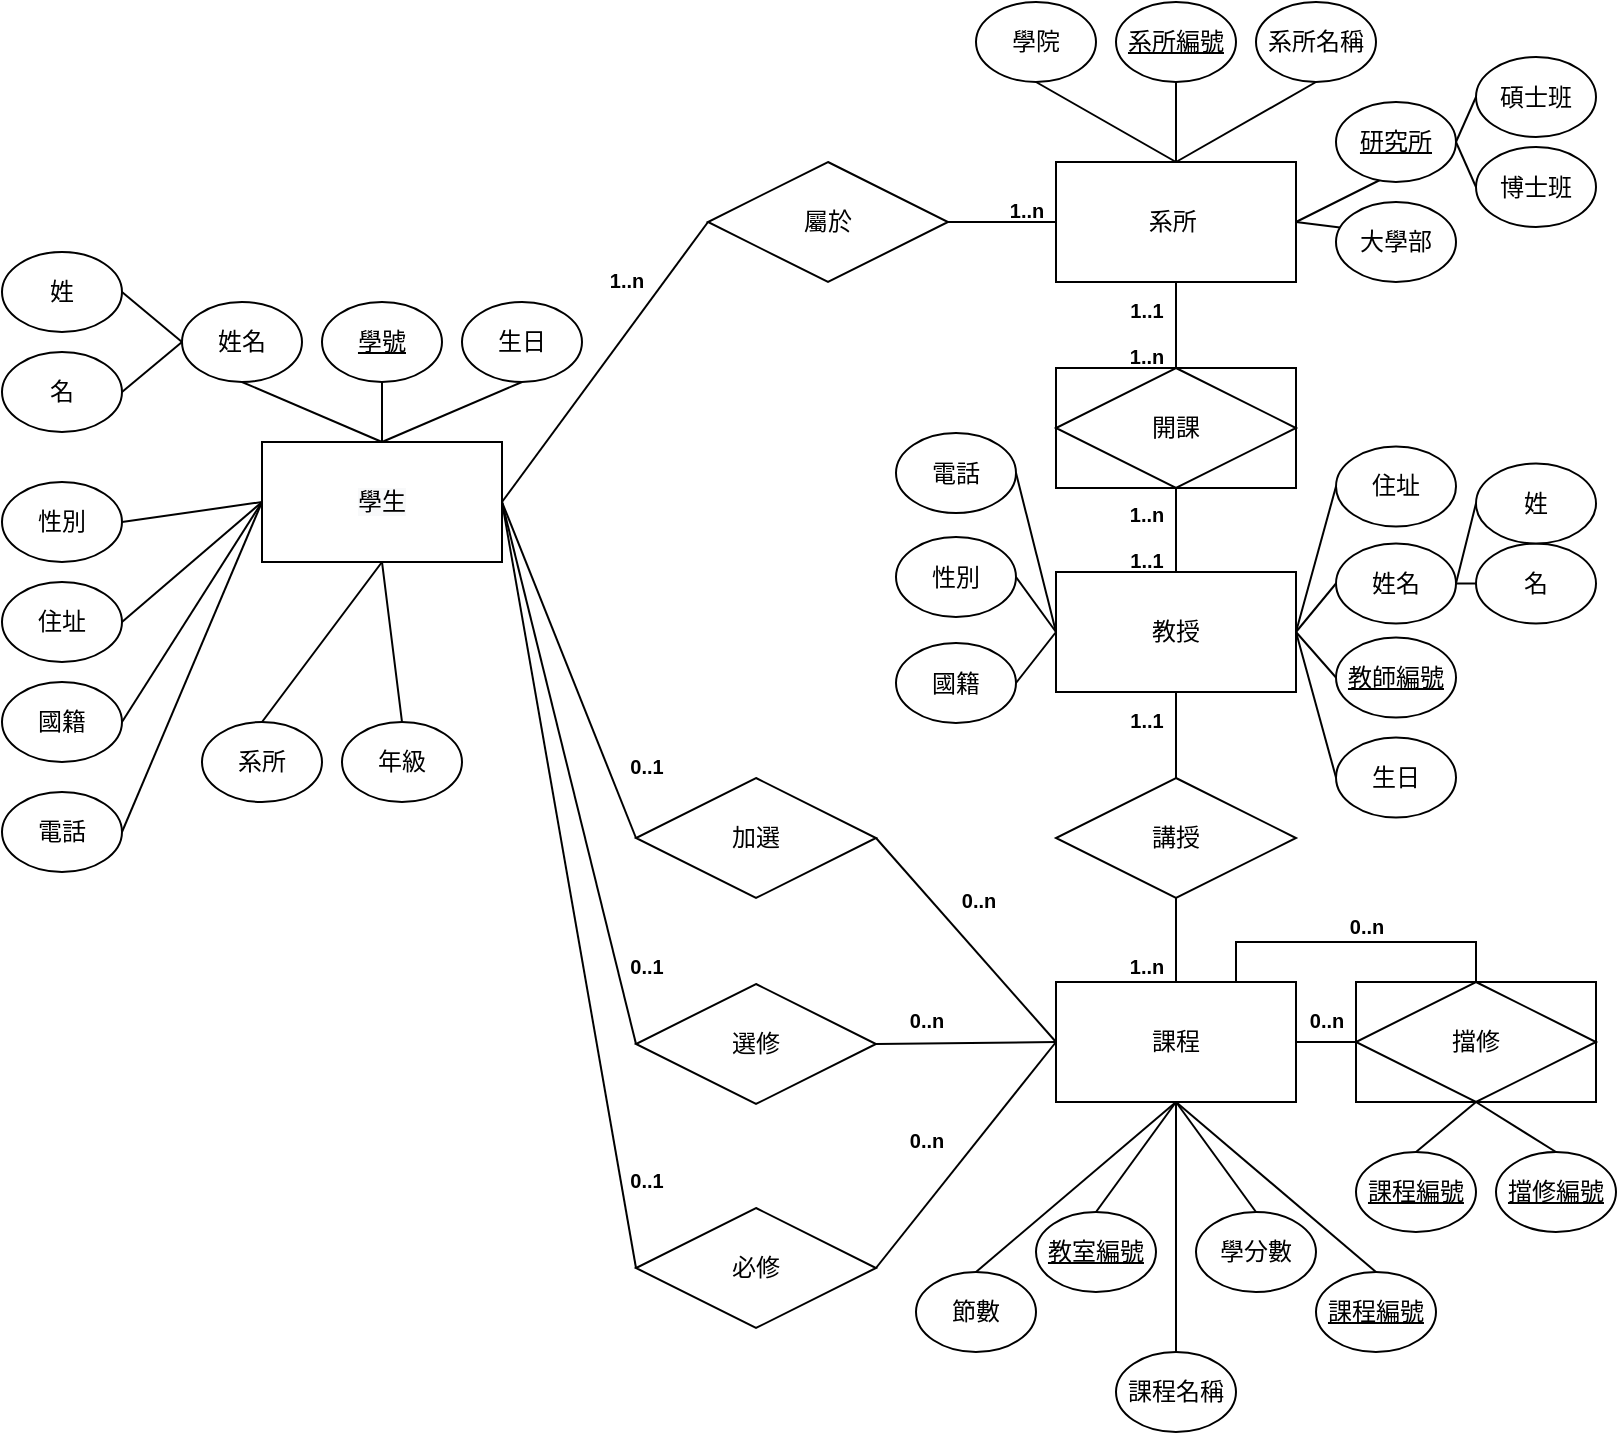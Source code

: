 <mxfile version="20.6.0" type="device"><diagram id="1lB6qpiJU6vIQLz1moN8" name="第 1 页"><mxGraphModel dx="1723" dy="1024" grid="1" gridSize="10" guides="1" tooltips="1" connect="1" arrows="1" fold="1" page="1" pageScale="1" pageWidth="827" pageHeight="1169" math="0" shadow="0"><root><mxCell id="0"/><mxCell id="1" parent="0"/><mxCell id="EDmomfzKc-3X_e7SAFSR-1" value="系所&amp;nbsp;" style="rounded=0;whiteSpace=wrap;html=1;" parent="1" vertex="1"><mxGeometry x="-300" y="95" width="120" height="60" as="geometry"/></mxCell><mxCell id="EDmomfzKc-3X_e7SAFSR-2" value="教授" style="rounded=0;whiteSpace=wrap;html=1;" parent="1" vertex="1"><mxGeometry x="-300" y="300" width="120" height="60" as="geometry"/></mxCell><mxCell id="EDmomfzKc-3X_e7SAFSR-8" value="" style="endArrow=none;html=1;rounded=0;entryX=0.5;entryY=1;entryDx=0;entryDy=0;exitX=0.5;exitY=0;exitDx=0;exitDy=0;" parent="1" source="IZMjz75Ad4a4PFKUXk5N-1" target="EDmomfzKc-3X_e7SAFSR-1" edge="1"><mxGeometry width="50" height="50" relative="1" as="geometry"><mxPoint x="-240" y="174.5" as="sourcePoint"/><mxPoint x="-290" y="415" as="targetPoint"/></mxGeometry></mxCell><mxCell id="EDmomfzKc-3X_e7SAFSR-9" value="" style="endArrow=none;html=1;rounded=0;entryX=0.5;entryY=1;entryDx=0;entryDy=0;exitX=0.5;exitY=0;exitDx=0;exitDy=0;" parent="1" source="IZMjz75Ad4a4PFKUXk5N-20" target="EDmomfzKc-3X_e7SAFSR-2" edge="1"><mxGeometry width="50" height="50" relative="1" as="geometry"><mxPoint x="-250" y="400" as="sourcePoint"/><mxPoint x="-290" y="415" as="targetPoint"/></mxGeometry></mxCell><mxCell id="EDmomfzKc-3X_e7SAFSR-28" value="選修" style="rhombus;whiteSpace=wrap;html=1;" parent="1" vertex="1"><mxGeometry x="-510" y="506" width="120" height="60" as="geometry"/></mxCell><mxCell id="EDmomfzKc-3X_e7SAFSR-32" value="學院" style="ellipse;whiteSpace=wrap;html=1;" parent="1" vertex="1"><mxGeometry x="-340" y="15" width="60" height="40" as="geometry"/></mxCell><mxCell id="EDmomfzKc-3X_e7SAFSR-40" value="姓名" style="ellipse;whiteSpace=wrap;html=1;" parent="1" vertex="1"><mxGeometry x="-160" y="285.75" width="60" height="40" as="geometry"/></mxCell><mxCell id="EDmomfzKc-3X_e7SAFSR-41" value="名" style="ellipse;whiteSpace=wrap;html=1;" parent="1" vertex="1"><mxGeometry x="-90" y="285.75" width="60" height="40" as="geometry"/></mxCell><mxCell id="EDmomfzKc-3X_e7SAFSR-42" value="姓" style="ellipse;whiteSpace=wrap;html=1;" parent="1" vertex="1"><mxGeometry x="-90" y="245.75" width="60" height="40" as="geometry"/></mxCell><mxCell id="EDmomfzKc-3X_e7SAFSR-43" value="" style="endArrow=none;html=1;rounded=0;entryX=0;entryY=0.5;entryDx=0;entryDy=0;exitX=1;exitY=0.5;exitDx=0;exitDy=0;" parent="1" source="EDmomfzKc-3X_e7SAFSR-40" target="EDmomfzKc-3X_e7SAFSR-42" edge="1"><mxGeometry width="50" height="50" relative="1" as="geometry"><mxPoint x="-170" y="357.25" as="sourcePoint"/><mxPoint x="280" y="572.25" as="targetPoint"/></mxGeometry></mxCell><mxCell id="EDmomfzKc-3X_e7SAFSR-44" value="" style="endArrow=none;html=1;rounded=0;entryX=0;entryY=0.5;entryDx=0;entryDy=0;exitX=1;exitY=0.5;exitDx=0;exitDy=0;" parent="1" source="EDmomfzKc-3X_e7SAFSR-40" target="EDmomfzKc-3X_e7SAFSR-41" edge="1"><mxGeometry width="50" height="50" relative="1" as="geometry"><mxPoint x="90" y="292.25" as="sourcePoint"/><mxPoint x="280" y="572.25" as="targetPoint"/></mxGeometry></mxCell><mxCell id="EDmomfzKc-3X_e7SAFSR-49" value="" style="endArrow=none;html=1;rounded=0;entryX=1;entryY=0.5;entryDx=0;entryDy=0;" parent="1" target="EDmomfzKc-3X_e7SAFSR-34" edge="1"><mxGeometry width="50" height="50" relative="1" as="geometry"><mxPoint x="-180" y="125" as="sourcePoint"/><mxPoint x="-400" y="120" as="targetPoint"/></mxGeometry></mxCell><mxCell id="EDmomfzKc-3X_e7SAFSR-50" value="" style="endArrow=none;html=1;rounded=0;entryX=1;entryY=0.5;entryDx=0;entryDy=0;" parent="1" target="EDmomfzKc-3X_e7SAFSR-33" edge="1"><mxGeometry width="50" height="50" relative="1" as="geometry"><mxPoint x="-180" y="125" as="sourcePoint"/><mxPoint x="-390" y="130" as="targetPoint"/></mxGeometry></mxCell><mxCell id="EDmomfzKc-3X_e7SAFSR-52" value="" style="endArrow=none;html=1;rounded=0;entryX=0.5;entryY=1;entryDx=0;entryDy=0;exitX=0.5;exitY=0;exitDx=0;exitDy=0;" parent="1" source="EDmomfzKc-3X_e7SAFSR-1" target="EDmomfzKc-3X_e7SAFSR-32" edge="1"><mxGeometry width="50" height="50" relative="1" as="geometry"><mxPoint x="-423" y="140" as="sourcePoint"/><mxPoint x="-380" y="140" as="targetPoint"/></mxGeometry></mxCell><mxCell id="EDmomfzKc-3X_e7SAFSR-59" value="&lt;u&gt;教師編號&lt;/u&gt;" style="ellipse;whiteSpace=wrap;html=1;" parent="1" vertex="1"><mxGeometry x="-160" y="332.75" width="60" height="40" as="geometry"/></mxCell><mxCell id="EDmomfzKc-3X_e7SAFSR-60" value="生日" style="ellipse;whiteSpace=wrap;html=1;" parent="1" vertex="1"><mxGeometry x="-160" y="382.75" width="60" height="40" as="geometry"/></mxCell><mxCell id="EDmomfzKc-3X_e7SAFSR-62" value="性別" style="ellipse;whiteSpace=wrap;html=1;" parent="1" vertex="1"><mxGeometry x="-380" y="282.5" width="60" height="40" as="geometry"/></mxCell><mxCell id="EDmomfzKc-3X_e7SAFSR-63" value="住址" style="ellipse;whiteSpace=wrap;html=1;" parent="1" vertex="1"><mxGeometry x="-160" y="237.25" width="60" height="40" as="geometry"/></mxCell><mxCell id="EDmomfzKc-3X_e7SAFSR-64" value="國籍" style="ellipse;whiteSpace=wrap;html=1;" parent="1" vertex="1"><mxGeometry x="-380" y="335.5" width="60" height="40" as="geometry"/></mxCell><mxCell id="EDmomfzKc-3X_e7SAFSR-66" value="" style="endArrow=none;html=1;rounded=0;entryX=0;entryY=0.5;entryDx=0;entryDy=0;exitX=1;exitY=0.5;exitDx=0;exitDy=0;" parent="1" source="EDmomfzKc-3X_e7SAFSR-2" target="EDmomfzKc-3X_e7SAFSR-63" edge="1"><mxGeometry width="50" height="50" relative="1" as="geometry"><mxPoint x="-290" y="440.5" as="sourcePoint"/><mxPoint x="-240" y="390.5" as="targetPoint"/></mxGeometry></mxCell><mxCell id="EDmomfzKc-3X_e7SAFSR-67" value="" style="endArrow=none;html=1;rounded=0;entryX=0;entryY=0.5;entryDx=0;entryDy=0;exitX=1;exitY=0.5;exitDx=0;exitDy=0;" parent="1" source="EDmomfzKc-3X_e7SAFSR-2" target="EDmomfzKc-3X_e7SAFSR-40" edge="1"><mxGeometry width="50" height="50" relative="1" as="geometry"><mxPoint x="-170" y="325.5" as="sourcePoint"/><mxPoint x="-150" y="240.5" as="targetPoint"/></mxGeometry></mxCell><mxCell id="EDmomfzKc-3X_e7SAFSR-68" value="" style="endArrow=none;html=1;rounded=0;entryX=0;entryY=0.5;entryDx=0;entryDy=0;exitX=1;exitY=0.5;exitDx=0;exitDy=0;" parent="1" source="EDmomfzKc-3X_e7SAFSR-2" target="EDmomfzKc-3X_e7SAFSR-59" edge="1"><mxGeometry width="50" height="50" relative="1" as="geometry"><mxPoint x="-180" y="310.5" as="sourcePoint"/><mxPoint x="-140" y="250.5" as="targetPoint"/></mxGeometry></mxCell><mxCell id="EDmomfzKc-3X_e7SAFSR-69" value="" style="endArrow=none;html=1;rounded=0;entryX=0;entryY=0.5;entryDx=0;entryDy=0;exitX=1;exitY=0.5;exitDx=0;exitDy=0;" parent="1" source="EDmomfzKc-3X_e7SAFSR-2" target="EDmomfzKc-3X_e7SAFSR-60" edge="1"><mxGeometry width="50" height="50" relative="1" as="geometry"><mxPoint x="-150" y="345.5" as="sourcePoint"/><mxPoint x="-130" y="260.5" as="targetPoint"/></mxGeometry></mxCell><mxCell id="EDmomfzKc-3X_e7SAFSR-70" value="" style="endArrow=none;html=1;rounded=0;entryX=1;entryY=0.5;entryDx=0;entryDy=0;exitX=0;exitY=0.5;exitDx=0;exitDy=0;" parent="1" source="EDmomfzKc-3X_e7SAFSR-2" target="EDmomfzKc-3X_e7SAFSR-62" edge="1"><mxGeometry width="50" height="50" relative="1" as="geometry"><mxPoint x="-340" y="368" as="sourcePoint"/><mxPoint x="-320" y="283" as="targetPoint"/></mxGeometry></mxCell><mxCell id="EDmomfzKc-3X_e7SAFSR-71" value="" style="endArrow=none;html=1;rounded=0;entryX=1;entryY=0.5;entryDx=0;entryDy=0;exitX=0;exitY=0.5;exitDx=0;exitDy=0;" parent="1" source="EDmomfzKc-3X_e7SAFSR-2" target="EDmomfzKc-3X_e7SAFSR-64" edge="1"><mxGeometry width="50" height="50" relative="1" as="geometry"><mxPoint x="-130" y="365.5" as="sourcePoint"/><mxPoint x="-110" y="280.5" as="targetPoint"/></mxGeometry></mxCell><mxCell id="EDmomfzKc-3X_e7SAFSR-72" value="課程" style="rounded=0;whiteSpace=wrap;html=1;" parent="1" vertex="1"><mxGeometry x="-300" y="505" width="120" height="60" as="geometry"/></mxCell><mxCell id="EDmomfzKc-3X_e7SAFSR-74" value="" style="endArrow=none;html=1;rounded=0;entryX=1;entryY=0.5;entryDx=0;entryDy=0;exitX=0;exitY=0.5;exitDx=0;exitDy=0;" parent="1" source="EDmomfzKc-3X_e7SAFSR-28" target="EDmomfzKc-3X_e7SAFSR-3" edge="1"><mxGeometry width="50" height="50" relative="1" as="geometry"><mxPoint x="-380" y="530" as="sourcePoint"/><mxPoint x="-330" y="480" as="targetPoint"/></mxGeometry></mxCell><mxCell id="EDmomfzKc-3X_e7SAFSR-76" value="" style="endArrow=none;html=1;rounded=0;entryX=0;entryY=0.5;entryDx=0;entryDy=0;exitX=1;exitY=0.5;exitDx=0;exitDy=0;" parent="1" source="EDmomfzKc-3X_e7SAFSR-28" target="EDmomfzKc-3X_e7SAFSR-72" edge="1"><mxGeometry width="50" height="50" relative="1" as="geometry"><mxPoint x="-380" y="530" as="sourcePoint"/><mxPoint x="-330" y="480" as="targetPoint"/></mxGeometry></mxCell><mxCell id="EDmomfzKc-3X_e7SAFSR-86" value="&lt;u&gt;教室編號&lt;/u&gt;" style="ellipse;whiteSpace=wrap;html=1;" parent="1" vertex="1"><mxGeometry x="-310" y="620" width="60" height="40" as="geometry"/></mxCell><mxCell id="EDmomfzKc-3X_e7SAFSR-87" value="&lt;u&gt;課程編號&lt;/u&gt;" style="ellipse;whiteSpace=wrap;html=1;" parent="1" vertex="1"><mxGeometry x="-170" y="650" width="60" height="40" as="geometry"/></mxCell><mxCell id="EDmomfzKc-3X_e7SAFSR-88" value="&lt;u&gt;系所編號&lt;/u&gt;" style="ellipse;whiteSpace=wrap;html=1;" parent="1" vertex="1"><mxGeometry x="-270" y="15" width="60" height="40" as="geometry"/></mxCell><mxCell id="EDmomfzKc-3X_e7SAFSR-89" value="電話" style="ellipse;whiteSpace=wrap;html=1;" parent="1" vertex="1"><mxGeometry x="-380" y="230.5" width="60" height="40" as="geometry"/></mxCell><mxCell id="EDmomfzKc-3X_e7SAFSR-93" value="" style="endArrow=none;html=1;rounded=0;entryX=1;entryY=0.5;entryDx=0;entryDy=0;exitX=0;exitY=0.5;exitDx=0;exitDy=0;" parent="1" source="EDmomfzKc-3X_e7SAFSR-2" target="EDmomfzKc-3X_e7SAFSR-89" edge="1"><mxGeometry width="50" height="50" relative="1" as="geometry"><mxPoint x="-340" y="400.5" as="sourcePoint"/><mxPoint x="-460" y="510.5" as="targetPoint"/></mxGeometry></mxCell><mxCell id="EDmomfzKc-3X_e7SAFSR-95" value="" style="endArrow=none;html=1;rounded=0;entryX=0.5;entryY=1;entryDx=0;entryDy=0;exitX=0.5;exitY=0;exitDx=0;exitDy=0;" parent="1" source="EDmomfzKc-3X_e7SAFSR-86" target="EDmomfzKc-3X_e7SAFSR-72" edge="1"><mxGeometry width="50" height="50" relative="1" as="geometry"><mxPoint x="-290" y="520" as="sourcePoint"/><mxPoint x="-210" y="585" as="targetPoint"/></mxGeometry></mxCell><mxCell id="EDmomfzKc-3X_e7SAFSR-100" value="" style="endArrow=none;html=1;rounded=0;exitX=0.5;exitY=1;exitDx=0;exitDy=0;entryX=0.5;entryY=0;entryDx=0;entryDy=0;" parent="1" source="EDmomfzKc-3X_e7SAFSR-72" target="EDmomfzKc-3X_e7SAFSR-87" edge="1"><mxGeometry width="50" height="50" relative="1" as="geometry"><mxPoint x="-210" y="585" as="sourcePoint"/><mxPoint x="-240" y="350" as="targetPoint"/></mxGeometry></mxCell><mxCell id="EDmomfzKc-3X_e7SAFSR-101" value="" style="endArrow=none;html=1;rounded=0;entryX=0.5;entryY=1;entryDx=0;entryDy=0;exitX=0.5;exitY=0;exitDx=0;exitDy=0;" parent="1" source="EDmomfzKc-3X_e7SAFSR-1" target="EDmomfzKc-3X_e7SAFSR-88" edge="1"><mxGeometry width="50" height="50" relative="1" as="geometry"><mxPoint x="-290" y="410" as="sourcePoint"/><mxPoint x="-240" y="360" as="targetPoint"/></mxGeometry></mxCell><mxCell id="EDmomfzKc-3X_e7SAFSR-102" value="必修" style="rhombus;whiteSpace=wrap;html=1;" parent="1" vertex="1"><mxGeometry x="-510" y="618" width="120" height="60" as="geometry"/></mxCell><mxCell id="EDmomfzKc-3X_e7SAFSR-103" value="" style="endArrow=none;html=1;rounded=0;exitX=0;exitY=0.5;exitDx=0;exitDy=0;entryX=1;entryY=0.5;entryDx=0;entryDy=0;" parent="1" source="EDmomfzKc-3X_e7SAFSR-102" target="EDmomfzKc-3X_e7SAFSR-3" edge="1"><mxGeometry width="50" height="50" relative="1" as="geometry"><mxPoint x="-380" y="610" as="sourcePoint"/><mxPoint x="-540" y="540" as="targetPoint"/></mxGeometry></mxCell><mxCell id="EDmomfzKc-3X_e7SAFSR-104" value="" style="endArrow=none;html=1;rounded=0;entryX=0;entryY=0.5;entryDx=0;entryDy=0;exitX=1;exitY=0.5;exitDx=0;exitDy=0;" parent="1" source="EDmomfzKc-3X_e7SAFSR-102" target="EDmomfzKc-3X_e7SAFSR-72" edge="1"><mxGeometry width="50" height="50" relative="1" as="geometry"><mxPoint x="-380" y="610" as="sourcePoint"/><mxPoint x="-320" y="625.0" as="targetPoint"/></mxGeometry></mxCell><mxCell id="EDmomfzKc-3X_e7SAFSR-106" value="加選" style="rhombus;whiteSpace=wrap;html=1;" parent="1" vertex="1"><mxGeometry x="-510" y="403" width="120" height="60" as="geometry"/></mxCell><mxCell id="EDmomfzKc-3X_e7SAFSR-107" value="" style="endArrow=none;html=1;rounded=0;entryX=1;entryY=0.5;entryDx=0;entryDy=0;exitX=0;exitY=0.5;exitDx=0;exitDy=0;" parent="1" source="EDmomfzKc-3X_e7SAFSR-106" target="EDmomfzKc-3X_e7SAFSR-3" edge="1"><mxGeometry width="50" height="50" relative="1" as="geometry"><mxPoint x="-390" y="460" as="sourcePoint"/><mxPoint x="-550" y="475.0" as="targetPoint"/></mxGeometry></mxCell><mxCell id="EDmomfzKc-3X_e7SAFSR-108" value="" style="endArrow=none;html=1;rounded=0;exitX=1;exitY=0.5;exitDx=0;exitDy=0;entryX=0;entryY=0.5;entryDx=0;entryDy=0;" parent="1" source="EDmomfzKc-3X_e7SAFSR-106" target="EDmomfzKc-3X_e7SAFSR-72" edge="1"><mxGeometry width="50" height="50" relative="1" as="geometry"><mxPoint x="-390" y="460" as="sourcePoint"/><mxPoint x="-320" y="490" as="targetPoint"/></mxGeometry></mxCell><mxCell id="EDmomfzKc-3X_e7SAFSR-114" value="系所名稱" style="ellipse;whiteSpace=wrap;html=1;" parent="1" vertex="1"><mxGeometry x="-200" y="15" width="60" height="40" as="geometry"/></mxCell><mxCell id="EDmomfzKc-3X_e7SAFSR-115" value="" style="endArrow=none;html=1;rounded=0;entryX=0.5;entryY=1;entryDx=0;entryDy=0;exitX=0.5;exitY=0;exitDx=0;exitDy=0;" parent="1" source="EDmomfzKc-3X_e7SAFSR-1" target="EDmomfzKc-3X_e7SAFSR-114" edge="1"><mxGeometry width="50" height="50" relative="1" as="geometry"><mxPoint x="-420" y="480" as="sourcePoint"/><mxPoint x="-370" y="430" as="targetPoint"/></mxGeometry></mxCell><mxCell id="EDmomfzKc-3X_e7SAFSR-118" value="課程名稱" style="ellipse;whiteSpace=wrap;html=1;" parent="1" vertex="1"><mxGeometry x="-270" y="690" width="60" height="40" as="geometry"/></mxCell><mxCell id="EDmomfzKc-3X_e7SAFSR-121" value="" style="endArrow=none;html=1;rounded=0;entryX=0.5;entryY=0;entryDx=0;entryDy=0;exitX=0.5;exitY=1;exitDx=0;exitDy=0;" parent="1" source="IZMjz75Ad4a4PFKUXk5N-1" target="EDmomfzKc-3X_e7SAFSR-2" edge="1"><mxGeometry width="50" height="50" relative="1" as="geometry"><mxPoint x="-240" y="260" as="sourcePoint"/><mxPoint x="-370" y="460.5" as="targetPoint"/></mxGeometry></mxCell><mxCell id="EDmomfzKc-3X_e7SAFSR-123" value="" style="endArrow=none;html=1;rounded=0;exitX=0.5;exitY=1;exitDx=0;exitDy=0;entryX=0.5;entryY=0;entryDx=0;entryDy=0;" parent="1" source="EDmomfzKc-3X_e7SAFSR-72" target="EDmomfzKc-3X_e7SAFSR-125" edge="1"><mxGeometry width="50" height="50" relative="1" as="geometry"><mxPoint x="-210" y="585" as="sourcePoint"/><mxPoint x="-160" y="420" as="targetPoint"/></mxGeometry></mxCell><mxCell id="EDmomfzKc-3X_e7SAFSR-125" value="學分數" style="ellipse;whiteSpace=wrap;html=1;" parent="1" vertex="1"><mxGeometry x="-230" y="620" width="60" height="40" as="geometry"/></mxCell><mxCell id="EDmomfzKc-3X_e7SAFSR-126" value="" style="endArrow=none;html=1;rounded=0;entryX=0.5;entryY=0;entryDx=0;entryDy=0;exitX=0.5;exitY=1;exitDx=0;exitDy=0;" parent="1" source="EDmomfzKc-3X_e7SAFSR-72" target="EDmomfzKc-3X_e7SAFSR-118" edge="1"><mxGeometry width="50" height="50" relative="1" as="geometry"><mxPoint x="-210" y="585" as="sourcePoint"/><mxPoint x="-280" y="420" as="targetPoint"/></mxGeometry></mxCell><mxCell id="EDmomfzKc-3X_e7SAFSR-127" value="" style="group" parent="1" vertex="1" connectable="0"><mxGeometry x="-827" y="140" width="290" height="310" as="geometry"/></mxCell><mxCell id="EDmomfzKc-3X_e7SAFSR-90" value="電話" style="ellipse;whiteSpace=wrap;html=1;" parent="EDmomfzKc-3X_e7SAFSR-127" vertex="1"><mxGeometry y="270" width="60" height="40" as="geometry"/></mxCell><mxCell id="EDmomfzKc-3X_e7SAFSR-10" value="姓名" style="ellipse;whiteSpace=wrap;html=1;" parent="EDmomfzKc-3X_e7SAFSR-127" vertex="1"><mxGeometry x="90" y="25" width="60" height="40" as="geometry"/></mxCell><mxCell id="EDmomfzKc-3X_e7SAFSR-13" value="名" style="ellipse;whiteSpace=wrap;html=1;" parent="EDmomfzKc-3X_e7SAFSR-127" vertex="1"><mxGeometry y="50" width="60" height="40" as="geometry"/></mxCell><mxCell id="EDmomfzKc-3X_e7SAFSR-14" value="姓" style="ellipse;whiteSpace=wrap;html=1;" parent="EDmomfzKc-3X_e7SAFSR-127" vertex="1"><mxGeometry width="60" height="40" as="geometry"/></mxCell><mxCell id="EDmomfzKc-3X_e7SAFSR-15" value="" style="endArrow=none;html=1;rounded=0;entryX=1;entryY=0.5;entryDx=0;entryDy=0;exitX=0;exitY=0.5;exitDx=0;exitDy=0;" parent="EDmomfzKc-3X_e7SAFSR-127" source="EDmomfzKc-3X_e7SAFSR-10" target="EDmomfzKc-3X_e7SAFSR-14" edge="1"><mxGeometry width="50" height="50" relative="1" as="geometry"><mxPoint x="380" y="325" as="sourcePoint"/><mxPoint x="430" y="275" as="targetPoint"/></mxGeometry></mxCell><mxCell id="EDmomfzKc-3X_e7SAFSR-16" value="" style="endArrow=none;html=1;rounded=0;entryX=1;entryY=0.5;entryDx=0;entryDy=0;exitX=0;exitY=0.5;exitDx=0;exitDy=0;" parent="EDmomfzKc-3X_e7SAFSR-127" source="EDmomfzKc-3X_e7SAFSR-10" target="EDmomfzKc-3X_e7SAFSR-13" edge="1"><mxGeometry width="50" height="50" relative="1" as="geometry"><mxPoint x="240" y="-5" as="sourcePoint"/><mxPoint x="430" y="275" as="targetPoint"/></mxGeometry></mxCell><mxCell id="EDmomfzKc-3X_e7SAFSR-18" value="&lt;u&gt;學號&lt;/u&gt;" style="ellipse;whiteSpace=wrap;html=1;" parent="EDmomfzKc-3X_e7SAFSR-127" vertex="1"><mxGeometry x="160" y="25" width="60" height="40" as="geometry"/></mxCell><mxCell id="EDmomfzKc-3X_e7SAFSR-20" value="生日" style="ellipse;whiteSpace=wrap;html=1;" parent="EDmomfzKc-3X_e7SAFSR-127" vertex="1"><mxGeometry x="230" y="25" width="60" height="40" as="geometry"/></mxCell><mxCell id="EDmomfzKc-3X_e7SAFSR-26" value="性別" style="ellipse;whiteSpace=wrap;html=1;" parent="EDmomfzKc-3X_e7SAFSR-127" vertex="1"><mxGeometry y="115" width="60" height="40" as="geometry"/></mxCell><mxCell id="EDmomfzKc-3X_e7SAFSR-27" value="住址" style="ellipse;whiteSpace=wrap;html=1;" parent="EDmomfzKc-3X_e7SAFSR-127" vertex="1"><mxGeometry y="165" width="60" height="40" as="geometry"/></mxCell><mxCell id="EDmomfzKc-3X_e7SAFSR-56" value="國籍" style="ellipse;whiteSpace=wrap;html=1;" parent="EDmomfzKc-3X_e7SAFSR-127" vertex="1"><mxGeometry y="215" width="60" height="40" as="geometry"/></mxCell><mxCell id="EDmomfzKc-3X_e7SAFSR-98" value="系所" style="ellipse;whiteSpace=wrap;html=1;" parent="EDmomfzKc-3X_e7SAFSR-127" vertex="1"><mxGeometry x="100" y="235" width="60" height="40" as="geometry"/></mxCell><mxCell id="EDmomfzKc-3X_e7SAFSR-99" value="年級" style="ellipse;whiteSpace=wrap;html=1;" parent="EDmomfzKc-3X_e7SAFSR-127" vertex="1"><mxGeometry x="170" y="235" width="60" height="40" as="geometry"/></mxCell><mxCell id="EDmomfzKc-3X_e7SAFSR-33" value="研究所&lt;span style=&quot;color: rgba(0, 0, 0, 0); font-family: monospace; font-size: 0px; text-align: start;&quot;&gt;%3CmxGraphModel%3E%3Croot%3E%3CmxCell%20id%3D%220%22%2F%3E%3CmxCell%20id%3D%221%22%20parent%3D%220%22%2F%3E%3CmxCell%20id%3D%222%22%20value%3D%22%E6%80%A7%E5%88%A5%22%20style%3D%22ellipse%3BwhiteSpace%3Dwrap%3Bhtml%3D1%3B%22%20vertex%3D%221%22%20parent%3D%221%22%3E%3CmxGeometry%20x%3D%22-340%22%20y%3D%2290%22%20width%3D%2260%22%20height%3D%2240%22%20as%3D%22geometry%22%2F%3E%3C%2FmxCell%3E%3C%2Froot%3E%3C%2FmxGraphModel%3E&lt;/span&gt;" style="ellipse;whiteSpace=wrap;html=1;fontStyle=4" parent="1" vertex="1"><mxGeometry x="-160" y="65" width="60" height="40" as="geometry"/></mxCell><mxCell id="EDmomfzKc-3X_e7SAFSR-34" value="大學部" style="ellipse;whiteSpace=wrap;html=1;" parent="1" vertex="1"><mxGeometry x="-160" y="115" width="60" height="40" as="geometry"/></mxCell><mxCell id="EDmomfzKc-3X_e7SAFSR-35" value="碩士班&lt;span style=&quot;color: rgba(0, 0, 0, 0); font-family: monospace; font-size: 0px; text-align: start;&quot;&gt;%3CmxGraphModel%3E%3Croot%3E%3CmxCell%20id%3D%220%22%2F%3E%3CmxCell%20id%3D%221%22%20parent%3D%220%22%2F%3E%3CmxCell%20id%3D%222%22%20value%3D%22%E6%80%A7%E5%88%A5%22%20style%3D%22ellipse%3BwhiteSpace%3Dwrap%3Bhtml%3D1%3B%22%20vertex%3D%221%22%20parent%3D%221%22%3E%3CmxGeometry%20x%3D%22-340%22%20y%3D%2290%22%20width%3D%2260%22%20height%3D%2240%22%20as%3D%22geometry%22%2F%3E%3C%2FmxCell%3E%3C%2Froot%3E%3C%2FmxGraphModel%3E&lt;/span&gt;" style="ellipse;whiteSpace=wrap;html=1;" parent="1" vertex="1"><mxGeometry x="-90" y="42.5" width="60" height="40" as="geometry"/></mxCell><mxCell id="EDmomfzKc-3X_e7SAFSR-36" value="博士班" style="ellipse;whiteSpace=wrap;html=1;" parent="1" vertex="1"><mxGeometry x="-90" y="87.5" width="60" height="40" as="geometry"/></mxCell><mxCell id="EDmomfzKc-3X_e7SAFSR-45" value="" style="endArrow=none;html=1;rounded=0;entryX=1;entryY=0.5;entryDx=0;entryDy=0;exitX=0;exitY=0.5;exitDx=0;exitDy=0;" parent="1" source="EDmomfzKc-3X_e7SAFSR-35" target="EDmomfzKc-3X_e7SAFSR-33" edge="1"><mxGeometry width="50" height="50" relative="1" as="geometry"><mxPoint x="-20" y="245" as="sourcePoint"/><mxPoint x="-70" y="195" as="targetPoint"/></mxGeometry></mxCell><mxCell id="EDmomfzKc-3X_e7SAFSR-46" value="" style="endArrow=none;html=1;rounded=0;entryX=1;entryY=0.5;entryDx=0;entryDy=0;exitX=0;exitY=0.5;exitDx=0;exitDy=0;" parent="1" source="EDmomfzKc-3X_e7SAFSR-36" target="EDmomfzKc-3X_e7SAFSR-33" edge="1"><mxGeometry width="50" height="50" relative="1" as="geometry"><mxPoint x="-100" y="110" as="sourcePoint"/><mxPoint x="-100" y="95" as="targetPoint"/></mxGeometry></mxCell><mxCell id="EDmomfzKc-3X_e7SAFSR-3" value="&lt;span style=&quot;color: rgb(0, 0, 0); font-family: Helvetica; font-size: 12px; font-style: normal; font-variant-ligatures: normal; font-variant-caps: normal; font-weight: 400; letter-spacing: normal; orphans: 2; text-align: center; text-indent: 0px; text-transform: none; widows: 2; word-spacing: 0px; -webkit-text-stroke-width: 0px; background-color: rgb(248, 249, 250); text-decoration-thickness: initial; text-decoration-style: initial; text-decoration-color: initial; float: none; display: inline !important;&quot;&gt;學生&lt;/span&gt;&lt;br&gt;" style="rounded=0;whiteSpace=wrap;html=1;" parent="1" vertex="1"><mxGeometry x="-697" y="235" width="120" height="60" as="geometry"/></mxCell><mxCell id="EDmomfzKc-3X_e7SAFSR-91" value="" style="endArrow=none;html=1;rounded=0;entryX=0;entryY=0.5;entryDx=0;entryDy=0;exitX=1;exitY=0.5;exitDx=0;exitDy=0;" parent="1" source="EDmomfzKc-3X_e7SAFSR-90" target="EDmomfzKc-3X_e7SAFSR-3" edge="1"><mxGeometry width="50" height="50" relative="1" as="geometry"><mxPoint x="-767" y="460" as="sourcePoint"/><mxPoint x="-687" y="390" as="targetPoint"/></mxGeometry></mxCell><mxCell id="EDmomfzKc-3X_e7SAFSR-22" value="" style="endArrow=none;html=1;rounded=0;entryX=0.5;entryY=1;entryDx=0;entryDy=0;exitX=0.5;exitY=0;exitDx=0;exitDy=0;" parent="1" source="EDmomfzKc-3X_e7SAFSR-3" target="EDmomfzKc-3X_e7SAFSR-20" edge="1"><mxGeometry width="50" height="50" relative="1" as="geometry"><mxPoint x="-467" y="465" as="sourcePoint"/><mxPoint x="-417" y="415" as="targetPoint"/></mxGeometry></mxCell><mxCell id="EDmomfzKc-3X_e7SAFSR-23" value="" style="endArrow=none;html=1;rounded=0;entryX=0.5;entryY=1;entryDx=0;entryDy=0;exitX=0.5;exitY=0;exitDx=0;exitDy=0;" parent="1" source="EDmomfzKc-3X_e7SAFSR-3" target="EDmomfzKc-3X_e7SAFSR-18" edge="1"><mxGeometry width="50" height="50" relative="1" as="geometry"><mxPoint x="-647" y="255" as="sourcePoint"/><mxPoint x="-697" y="235" as="targetPoint"/></mxGeometry></mxCell><mxCell id="EDmomfzKc-3X_e7SAFSR-25" value="" style="endArrow=none;html=1;rounded=0;entryX=0.5;entryY=1;entryDx=0;entryDy=0;exitX=0.5;exitY=0;exitDx=0;exitDy=0;" parent="1" source="EDmomfzKc-3X_e7SAFSR-3" target="EDmomfzKc-3X_e7SAFSR-10" edge="1"><mxGeometry width="50" height="50" relative="1" as="geometry"><mxPoint x="-647" y="255" as="sourcePoint"/><mxPoint x="-687" y="245" as="targetPoint"/></mxGeometry></mxCell><mxCell id="EDmomfzKc-3X_e7SAFSR-53" value="" style="endArrow=none;html=1;rounded=0;entryX=0;entryY=0.5;entryDx=0;entryDy=0;exitX=1;exitY=0.5;exitDx=0;exitDy=0;" parent="1" source="EDmomfzKc-3X_e7SAFSR-26" target="EDmomfzKc-3X_e7SAFSR-3" edge="1"><mxGeometry width="50" height="50" relative="1" as="geometry"><mxPoint x="-777" y="279.5" as="sourcePoint"/><mxPoint x="-734" y="279.5" as="targetPoint"/></mxGeometry></mxCell><mxCell id="EDmomfzKc-3X_e7SAFSR-54" value="" style="endArrow=none;html=1;rounded=0;exitX=1;exitY=0.5;exitDx=0;exitDy=0;entryX=0;entryY=0.5;entryDx=0;entryDy=0;" parent="1" source="EDmomfzKc-3X_e7SAFSR-27" target="EDmomfzKc-3X_e7SAFSR-3" edge="1"><mxGeometry width="50" height="50" relative="1" as="geometry"><mxPoint x="-400" y="-15" as="sourcePoint"/><mxPoint x="-717" y="285" as="targetPoint"/></mxGeometry></mxCell><mxCell id="EDmomfzKc-3X_e7SAFSR-109" value="" style="endArrow=none;html=1;rounded=0;entryX=0.5;entryY=1;entryDx=0;entryDy=0;exitX=0.5;exitY=0;exitDx=0;exitDy=0;" parent="1" source="EDmomfzKc-3X_e7SAFSR-98" target="EDmomfzKc-3X_e7SAFSR-3" edge="1"><mxGeometry width="50" height="50" relative="1" as="geometry"><mxPoint x="-437" y="220" as="sourcePoint"/><mxPoint x="-387" y="170" as="targetPoint"/></mxGeometry></mxCell><mxCell id="EDmomfzKc-3X_e7SAFSR-110" value="" style="endArrow=none;html=1;rounded=0;entryX=0.5;entryY=1;entryDx=0;entryDy=0;exitX=0.5;exitY=0;exitDx=0;exitDy=0;" parent="1" source="EDmomfzKc-3X_e7SAFSR-99" target="EDmomfzKc-3X_e7SAFSR-3" edge="1"><mxGeometry width="50" height="50" relative="1" as="geometry"><mxPoint x="-597" y="390" as="sourcePoint"/><mxPoint x="-387" y="170" as="targetPoint"/></mxGeometry></mxCell><mxCell id="EDmomfzKc-3X_e7SAFSR-57" value="" style="endArrow=none;html=1;rounded=0;exitX=1;exitY=0.5;exitDx=0;exitDy=0;entryX=0;entryY=0.5;entryDx=0;entryDy=0;" parent="1" source="EDmomfzKc-3X_e7SAFSR-56" target="EDmomfzKc-3X_e7SAFSR-3" edge="1"><mxGeometry width="50" height="50" relative="1" as="geometry"><mxPoint x="-727" y="365" as="sourcePoint"/><mxPoint x="-697" y="285" as="targetPoint"/></mxGeometry></mxCell><mxCell id="EDmomfzKc-3X_e7SAFSR-129" value="屬於" style="rhombus;whiteSpace=wrap;html=1;" parent="1" vertex="1"><mxGeometry x="-474" y="95" width="120" height="60" as="geometry"/></mxCell><mxCell id="EDmomfzKc-3X_e7SAFSR-130" value="" style="endArrow=none;html=1;rounded=0;entryX=1;entryY=0.5;entryDx=0;entryDy=0;exitX=0;exitY=0.5;exitDx=0;exitDy=0;" parent="1" source="EDmomfzKc-3X_e7SAFSR-1" target="EDmomfzKc-3X_e7SAFSR-129" edge="1"><mxGeometry width="50" height="50" relative="1" as="geometry"><mxPoint x="-400" y="180" as="sourcePoint"/><mxPoint x="-350" y="130" as="targetPoint"/></mxGeometry></mxCell><mxCell id="EDmomfzKc-3X_e7SAFSR-131" value="" style="endArrow=none;html=1;rounded=0;entryX=1;entryY=0.5;entryDx=0;entryDy=0;exitX=0;exitY=0.5;exitDx=0;exitDy=0;" parent="1" source="EDmomfzKc-3X_e7SAFSR-129" target="EDmomfzKc-3X_e7SAFSR-3" edge="1"><mxGeometry width="50" height="50" relative="1" as="geometry"><mxPoint x="-400" y="180" as="sourcePoint"/><mxPoint x="-350" y="130" as="targetPoint"/></mxGeometry></mxCell><mxCell id="EDmomfzKc-3X_e7SAFSR-133" value="節數" style="ellipse;whiteSpace=wrap;html=1;" parent="1" vertex="1"><mxGeometry x="-370" y="650" width="60" height="40" as="geometry"/></mxCell><mxCell id="IZMjz75Ad4a4PFKUXk5N-1" value="開課" style="shape=associativeEntity;whiteSpace=wrap;html=1;align=center;" vertex="1" parent="1"><mxGeometry x="-300" y="198" width="120" height="60" as="geometry"/></mxCell><mxCell id="IZMjz75Ad4a4PFKUXk5N-3" value="" style="endArrow=none;html=1;rounded=0;exitX=0.5;exitY=0;exitDx=0;exitDy=0;entryX=0.5;entryY=1;entryDx=0;entryDy=0;" edge="1" parent="1" source="EDmomfzKc-3X_e7SAFSR-133" target="EDmomfzKc-3X_e7SAFSR-72"><mxGeometry width="50" height="50" relative="1" as="geometry"><mxPoint x="-150" y="750" as="sourcePoint"/><mxPoint x="-210" y="585" as="targetPoint"/></mxGeometry></mxCell><mxCell id="IZMjz75Ad4a4PFKUXk5N-4" value="擋修" style="shape=associativeEntity;whiteSpace=wrap;html=1;align=center;" vertex="1" parent="1"><mxGeometry x="-150" y="505" width="120" height="60" as="geometry"/></mxCell><mxCell id="IZMjz75Ad4a4PFKUXk5N-5" value="" style="endArrow=none;html=1;rounded=0;entryX=0;entryY=0.5;entryDx=0;entryDy=0;exitX=1;exitY=0.5;exitDx=0;exitDy=0;" edge="1" parent="1" source="EDmomfzKc-3X_e7SAFSR-72" target="IZMjz75Ad4a4PFKUXk5N-4"><mxGeometry width="50" height="50" relative="1" as="geometry"><mxPoint x="-200" y="590" as="sourcePoint"/><mxPoint x="-160" y="590" as="targetPoint"/></mxGeometry></mxCell><mxCell id="IZMjz75Ad4a4PFKUXk5N-18" value="" style="endArrow=none;html=1;rounded=0;exitX=0.75;exitY=0;exitDx=0;exitDy=0;entryX=0.5;entryY=0;entryDx=0;entryDy=0;" edge="1" parent="1" source="EDmomfzKc-3X_e7SAFSR-72" target="IZMjz75Ad4a4PFKUXk5N-4"><mxGeometry width="50" height="50" relative="1" as="geometry"><mxPoint x="-280" y="465" as="sourcePoint"/><mxPoint x="-240" y="465" as="targetPoint"/><Array as="points"><mxPoint x="-210" y="485"/><mxPoint x="-90" y="485"/></Array></mxGeometry></mxCell><mxCell id="IZMjz75Ad4a4PFKUXk5N-20" value="講授" style="rhombus;whiteSpace=wrap;html=1;" vertex="1" parent="1"><mxGeometry x="-300" y="403" width="120" height="60" as="geometry"/></mxCell><mxCell id="IZMjz75Ad4a4PFKUXk5N-21" value="" style="endArrow=none;html=1;rounded=0;exitX=0.5;exitY=1;exitDx=0;exitDy=0;entryX=0.5;entryY=0;entryDx=0;entryDy=0;" edge="1" parent="1" source="IZMjz75Ad4a4PFKUXk5N-20" target="EDmomfzKc-3X_e7SAFSR-72"><mxGeometry width="50" height="50" relative="1" as="geometry"><mxPoint x="-290" y="350" as="sourcePoint"/><mxPoint x="-240" y="300" as="targetPoint"/></mxGeometry></mxCell><mxCell id="IZMjz75Ad4a4PFKUXk5N-23" value="&lt;font style=&quot;font-size: 10px;&quot;&gt;0..n&lt;/font&gt;" style="text;strokeColor=none;fillColor=none;html=1;fontSize=24;fontStyle=1;verticalAlign=middle;align=center;" vertex="1" parent="1"><mxGeometry x="-160" y="463" width="30" height="20" as="geometry"/></mxCell><mxCell id="IZMjz75Ad4a4PFKUXk5N-26" value="&lt;font style=&quot;font-size: 10px;&quot;&gt;0..n&lt;/font&gt;" style="text;strokeColor=none;fillColor=none;html=1;fontSize=24;fontStyle=1;verticalAlign=middle;align=center;" vertex="1" parent="1"><mxGeometry x="-170" y="510" width="10" height="20" as="geometry"/></mxCell><mxCell id="IZMjz75Ad4a4PFKUXk5N-30" value="&lt;u&gt;課程編號&lt;/u&gt;" style="ellipse;whiteSpace=wrap;html=1;" vertex="1" parent="1"><mxGeometry x="-150" y="590" width="60" height="40" as="geometry"/></mxCell><mxCell id="IZMjz75Ad4a4PFKUXk5N-31" value="" style="endArrow=none;html=1;rounded=0;fontSize=10;entryX=0.5;entryY=1;entryDx=0;entryDy=0;exitX=0.5;exitY=0;exitDx=0;exitDy=0;" edge="1" parent="1" source="IZMjz75Ad4a4PFKUXk5N-30" target="IZMjz75Ad4a4PFKUXk5N-4"><mxGeometry width="50" height="50" relative="1" as="geometry"><mxPoint x="-170" y="470" as="sourcePoint"/><mxPoint x="-120" y="420" as="targetPoint"/></mxGeometry></mxCell><mxCell id="IZMjz75Ad4a4PFKUXk5N-32" value="&lt;u&gt;擋修編號&lt;/u&gt;" style="ellipse;whiteSpace=wrap;html=1;" vertex="1" parent="1"><mxGeometry x="-80" y="590" width="60" height="40" as="geometry"/></mxCell><mxCell id="IZMjz75Ad4a4PFKUXk5N-33" value="" style="endArrow=none;html=1;rounded=0;fontSize=10;entryX=0.5;entryY=1;entryDx=0;entryDy=0;exitX=0.5;exitY=0;exitDx=0;exitDy=0;" edge="1" parent="1" source="IZMjz75Ad4a4PFKUXk5N-32" target="IZMjz75Ad4a4PFKUXk5N-4"><mxGeometry width="50" height="50" relative="1" as="geometry"><mxPoint x="-120" y="512.5" as="sourcePoint"/><mxPoint x="-40" y="607.5" as="targetPoint"/></mxGeometry></mxCell><mxCell id="IZMjz75Ad4a4PFKUXk5N-34" value="&lt;font style=&quot;font-size: 10px;&quot;&gt;0..1&lt;/font&gt;" style="text;strokeColor=none;fillColor=none;html=1;fontSize=24;fontStyle=1;verticalAlign=middle;align=center;" vertex="1" parent="1"><mxGeometry x="-520" y="383" width="30" height="20" as="geometry"/></mxCell><mxCell id="IZMjz75Ad4a4PFKUXk5N-35" value="&lt;font style=&quot;font-size: 10px;&quot;&gt;0..1&lt;/font&gt;" style="text;strokeColor=none;fillColor=none;html=1;fontSize=24;fontStyle=1;verticalAlign=middle;align=center;" vertex="1" parent="1"><mxGeometry x="-520" y="590" width="30" height="20" as="geometry"/></mxCell><mxCell id="IZMjz75Ad4a4PFKUXk5N-36" value="&lt;font style=&quot;font-size: 10px;&quot;&gt;0..1&lt;/font&gt;" style="text;strokeColor=none;fillColor=none;html=1;fontSize=24;fontStyle=1;verticalAlign=middle;align=center;" vertex="1" parent="1"><mxGeometry x="-520" y="483" width="30" height="20" as="geometry"/></mxCell><mxCell id="IZMjz75Ad4a4PFKUXk5N-37" value="&lt;font style=&quot;font-size: 10px;&quot;&gt;0..n&lt;/font&gt;" style="text;strokeColor=none;fillColor=none;html=1;fontSize=24;fontStyle=1;verticalAlign=middle;align=center;" vertex="1" parent="1"><mxGeometry x="-380" y="510" width="30" height="20" as="geometry"/></mxCell><mxCell id="IZMjz75Ad4a4PFKUXk5N-38" value="&lt;font style=&quot;font-size: 10px;&quot;&gt;0..n&lt;/font&gt;" style="text;strokeColor=none;fillColor=none;html=1;fontSize=24;fontStyle=1;verticalAlign=middle;align=center;" vertex="1" parent="1"><mxGeometry x="-354" y="450" width="30" height="20" as="geometry"/></mxCell><mxCell id="IZMjz75Ad4a4PFKUXk5N-39" value="&lt;font style=&quot;font-size: 10px;&quot;&gt;0..n&lt;/font&gt;" style="text;strokeColor=none;fillColor=none;html=1;fontSize=24;fontStyle=1;verticalAlign=middle;align=center;" vertex="1" parent="1"><mxGeometry x="-380" y="570" width="30" height="20" as="geometry"/></mxCell><mxCell id="IZMjz75Ad4a4PFKUXk5N-40" value="&lt;font style=&quot;font-size: 10px;&quot;&gt;1..1&lt;/font&gt;" style="text;strokeColor=none;fillColor=none;html=1;fontSize=24;fontStyle=1;verticalAlign=middle;align=center;" vertex="1" parent="1"><mxGeometry x="-270" y="155" width="30" height="20" as="geometry"/></mxCell><mxCell id="IZMjz75Ad4a4PFKUXk5N-41" value="&lt;font style=&quot;font-size: 10px;&quot;&gt;1..n&lt;/font&gt;" style="text;strokeColor=none;fillColor=none;html=1;fontSize=24;fontStyle=1;verticalAlign=middle;align=center;" vertex="1" parent="1"><mxGeometry x="-270" y="178" width="30" height="20" as="geometry"/></mxCell><mxCell id="IZMjz75Ad4a4PFKUXk5N-42" value="&lt;font style=&quot;font-size: 10px;&quot;&gt;1..n&lt;/font&gt;" style="text;strokeColor=none;fillColor=none;html=1;fontSize=24;fontStyle=1;verticalAlign=middle;align=center;" vertex="1" parent="1"><mxGeometry x="-270" y="257.25" width="30" height="20" as="geometry"/></mxCell><mxCell id="IZMjz75Ad4a4PFKUXk5N-43" value="&lt;font style=&quot;font-size: 10px;&quot;&gt;1..n&lt;/font&gt;" style="text;strokeColor=none;fillColor=none;html=1;fontSize=24;fontStyle=1;verticalAlign=middle;align=center;" vertex="1" parent="1"><mxGeometry x="-270" y="483" width="30" height="20" as="geometry"/></mxCell><mxCell id="IZMjz75Ad4a4PFKUXk5N-46" value="&lt;font style=&quot;font-size: 10px;&quot;&gt;1..1&lt;/font&gt;" style="text;strokeColor=none;fillColor=none;html=1;fontSize=24;fontStyle=1;verticalAlign=middle;align=center;" vertex="1" parent="1"><mxGeometry x="-270" y="360" width="30" height="20" as="geometry"/></mxCell><mxCell id="IZMjz75Ad4a4PFKUXk5N-48" value="&lt;font style=&quot;font-size: 10px;&quot;&gt;1..1&lt;/font&gt;" style="text;strokeColor=none;fillColor=none;html=1;fontSize=24;fontStyle=1;verticalAlign=middle;align=center;" vertex="1" parent="1"><mxGeometry x="-270" y="280" width="30" height="20" as="geometry"/></mxCell><mxCell id="IZMjz75Ad4a4PFKUXk5N-49" value="&lt;font style=&quot;font-size: 10px;&quot;&gt;1..n&lt;/font&gt;" style="text;strokeColor=none;fillColor=none;html=1;fontSize=24;fontStyle=1;verticalAlign=middle;align=center;" vertex="1" parent="1"><mxGeometry x="-530" y="140" width="30" height="20" as="geometry"/></mxCell><mxCell id="IZMjz75Ad4a4PFKUXk5N-50" value="&lt;font style=&quot;font-size: 10px;&quot;&gt;1..n&lt;/font&gt;" style="text;strokeColor=none;fillColor=none;html=1;fontSize=24;fontStyle=1;verticalAlign=middle;align=center;" vertex="1" parent="1"><mxGeometry x="-330" y="105" width="30" height="20" as="geometry"/></mxCell></root></mxGraphModel></diagram></mxfile>